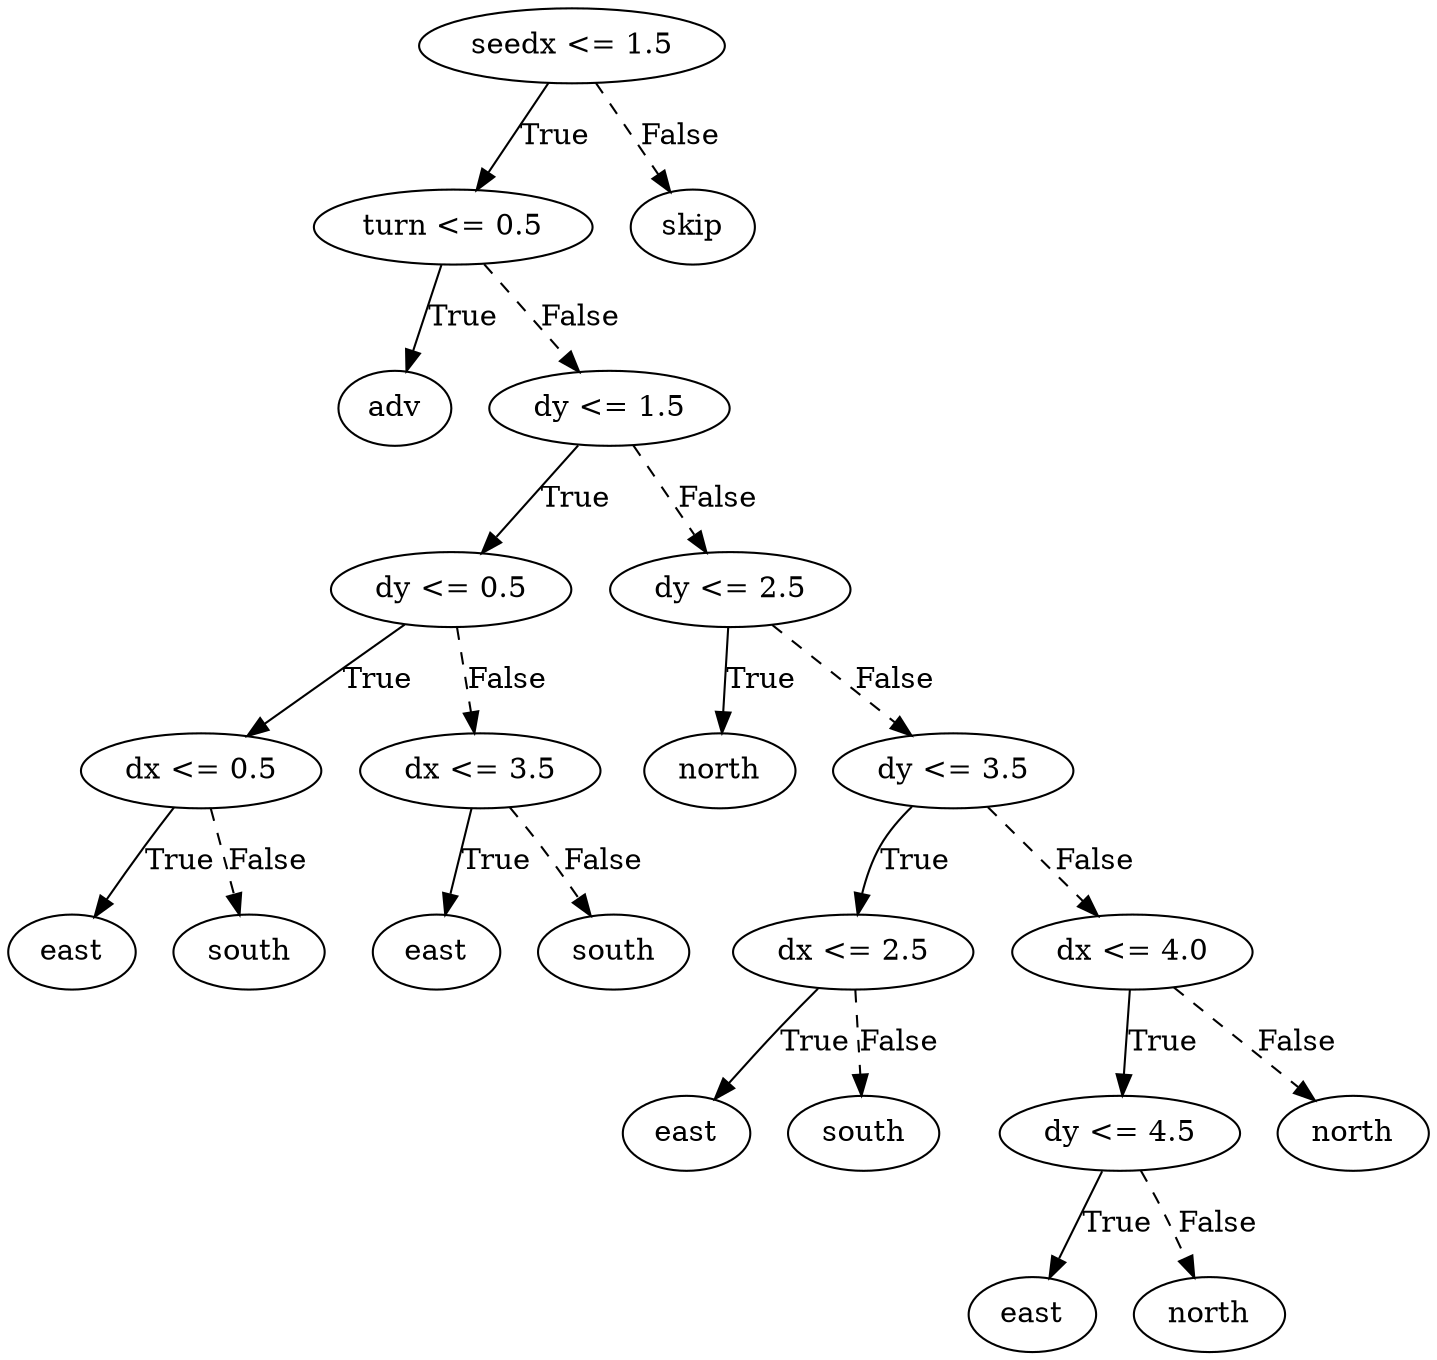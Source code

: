 digraph {
0 [label="seedx <= 1.5"];
1 [label="turn <= 0.5"];
2 [label="adv"];
1 -> 2 [label="True"];
3 [label="dy <= 1.5"];
4 [label="dy <= 0.5"];
5 [label="dx <= 0.5"];
6 [label="east"];
5 -> 6 [label="True"];
7 [label="south"];
5 -> 7 [style="dashed", label="False"];
4 -> 5 [label="True"];
8 [label="dx <= 3.5"];
9 [label="east"];
8 -> 9 [label="True"];
10 [label="south"];
8 -> 10 [style="dashed", label="False"];
4 -> 8 [style="dashed", label="False"];
3 -> 4 [label="True"];
11 [label="dy <= 2.5"];
12 [label="north"];
11 -> 12 [label="True"];
13 [label="dy <= 3.5"];
14 [label="dx <= 2.5"];
15 [label="east"];
14 -> 15 [label="True"];
16 [label="south"];
14 -> 16 [style="dashed", label="False"];
13 -> 14 [label="True"];
17 [label="dx <= 4.0"];
18 [label="dy <= 4.5"];
19 [label="east"];
18 -> 19 [label="True"];
20 [label="north"];
18 -> 20 [style="dashed", label="False"];
17 -> 18 [label="True"];
21 [label="north"];
17 -> 21 [style="dashed", label="False"];
13 -> 17 [style="dashed", label="False"];
11 -> 13 [style="dashed", label="False"];
3 -> 11 [style="dashed", label="False"];
1 -> 3 [style="dashed", label="False"];
0 -> 1 [label="True"];
22 [label="skip"];
0 -> 22 [style="dashed", label="False"];

}